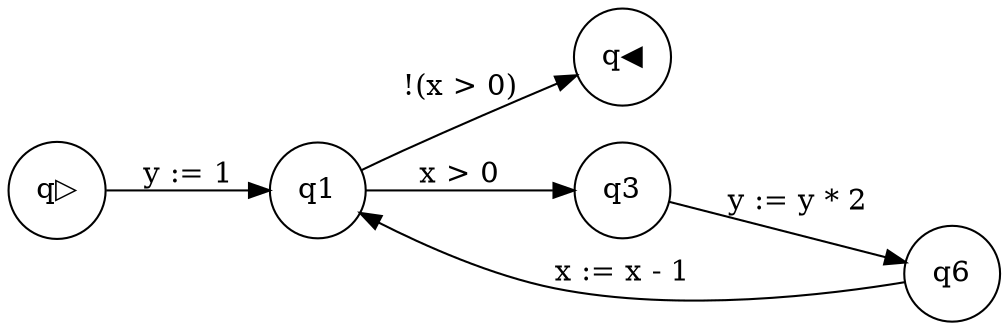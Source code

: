 digraph program_graph {rankdir=LR;
node [shape = circle]; q▷;
node [shape = circle]; q◀;
node [shape = circle]
q▷ -> q1 [label = "y := 1"];
q1 -> q◀ [label = "!(x > 0)"];
q1 -> q3 [label = "x > 0"];
q3 -> q6 [label = "y := y * 2"];
q6 -> q1 [label = "x := x - 1"];}

